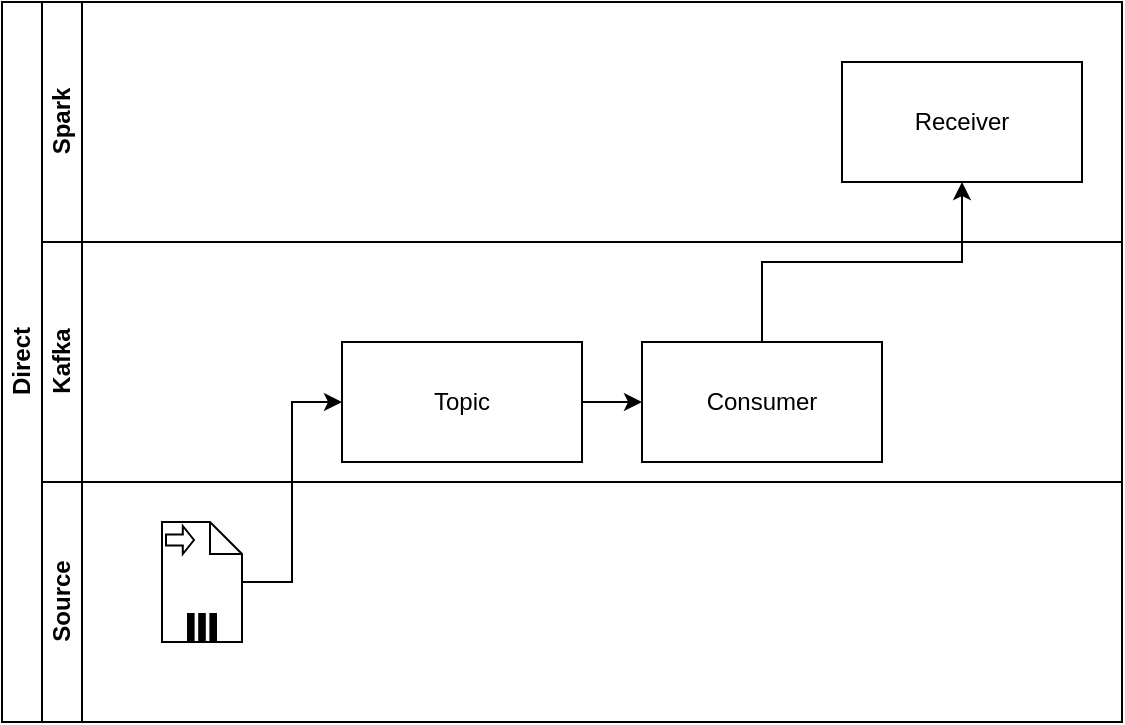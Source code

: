 <mxfile version="13.0.5" type="github">
  <diagram id="A-lRvXMCUyouXJSLUCNt" name="Page-1">
    <mxGraphModel dx="1038" dy="556" grid="1" gridSize="10" guides="1" tooltips="1" connect="1" arrows="1" fold="1" page="1" pageScale="1" pageWidth="827" pageHeight="1169" math="0" shadow="0">
      <root>
        <mxCell id="0" />
        <mxCell id="1" parent="0" />
        <mxCell id="0ghuIrE4dX-iRaHXYtQV-7" value="Direct" style="swimlane;html=1;childLayout=stackLayout;resizeParent=1;resizeParentMax=0;horizontal=0;startSize=20;horizontalStack=0;" vertex="1" parent="1">
          <mxGeometry x="100" y="60" width="560" height="360" as="geometry" />
        </mxCell>
        <mxCell id="0ghuIrE4dX-iRaHXYtQV-8" value="Spark" style="swimlane;html=1;startSize=20;horizontal=0;" vertex="1" parent="0ghuIrE4dX-iRaHXYtQV-7">
          <mxGeometry x="20" width="540" height="120" as="geometry" />
        </mxCell>
        <mxCell id="0ghuIrE4dX-iRaHXYtQV-5" value="Receiver" style="rounded=0;whiteSpace=wrap;html=1;" vertex="1" parent="0ghuIrE4dX-iRaHXYtQV-8">
          <mxGeometry x="400" y="30" width="120" height="60" as="geometry" />
        </mxCell>
        <mxCell id="0ghuIrE4dX-iRaHXYtQV-9" value="Kafka" style="swimlane;html=1;startSize=20;horizontal=0;" vertex="1" parent="0ghuIrE4dX-iRaHXYtQV-7">
          <mxGeometry x="20" y="120" width="540" height="120" as="geometry" />
        </mxCell>
        <mxCell id="0ghuIrE4dX-iRaHXYtQV-4" style="edgeStyle=orthogonalEdgeStyle;rounded=0;orthogonalLoop=1;jettySize=auto;html=1;entryX=0;entryY=0.5;entryDx=0;entryDy=0;" edge="1" parent="0ghuIrE4dX-iRaHXYtQV-9" source="0ghuIrE4dX-iRaHXYtQV-3" target="0ghuIrE4dX-iRaHXYtQV-2">
          <mxGeometry relative="1" as="geometry" />
        </mxCell>
        <mxCell id="0ghuIrE4dX-iRaHXYtQV-3" value="Topic" style="rounded=0;whiteSpace=wrap;html=1;" vertex="1" parent="0ghuIrE4dX-iRaHXYtQV-9">
          <mxGeometry x="150" y="50" width="120" height="60" as="geometry" />
        </mxCell>
        <mxCell id="0ghuIrE4dX-iRaHXYtQV-2" value="Consumer" style="rounded=0;whiteSpace=wrap;html=1;" vertex="1" parent="0ghuIrE4dX-iRaHXYtQV-9">
          <mxGeometry x="300" y="50" width="120" height="60" as="geometry" />
        </mxCell>
        <mxCell id="0ghuIrE4dX-iRaHXYtQV-10" value="Source" style="swimlane;html=1;startSize=20;horizontal=0;" vertex="1" parent="0ghuIrE4dX-iRaHXYtQV-7">
          <mxGeometry x="20" y="240" width="540" height="120" as="geometry" />
        </mxCell>
        <mxCell id="0ghuIrE4dX-iRaHXYtQV-15" value="" style="shape=note;whiteSpace=wrap;size=16;html=1;dropTarget=0;" vertex="1" parent="0ghuIrE4dX-iRaHXYtQV-10">
          <mxGeometry x="60" y="20" width="40" height="60" as="geometry" />
        </mxCell>
        <mxCell id="0ghuIrE4dX-iRaHXYtQV-16" value="" style="html=1;shape=singleArrow;arrowWidth=0.4;arrowSize=0.4;outlineConnect=0;" vertex="1" parent="0ghuIrE4dX-iRaHXYtQV-15">
          <mxGeometry width="14" height="14" relative="1" as="geometry">
            <mxPoint x="2" y="2" as="offset" />
          </mxGeometry>
        </mxCell>
        <mxCell id="0ghuIrE4dX-iRaHXYtQV-17" value="" style="html=1;whiteSpace=wrap;shape=parallelMarker;outlineConnect=0;" vertex="1" parent="0ghuIrE4dX-iRaHXYtQV-15">
          <mxGeometry x="0.5" y="1" width="14" height="14" relative="1" as="geometry">
            <mxPoint x="-7" y="-14" as="offset" />
          </mxGeometry>
        </mxCell>
        <mxCell id="0ghuIrE4dX-iRaHXYtQV-6" value="" style="edgeStyle=orthogonalEdgeStyle;rounded=0;orthogonalLoop=1;jettySize=auto;html=1;" edge="1" parent="0ghuIrE4dX-iRaHXYtQV-7" source="0ghuIrE4dX-iRaHXYtQV-2" target="0ghuIrE4dX-iRaHXYtQV-5">
          <mxGeometry relative="1" as="geometry" />
        </mxCell>
        <mxCell id="0ghuIrE4dX-iRaHXYtQV-18" style="edgeStyle=orthogonalEdgeStyle;rounded=0;orthogonalLoop=1;jettySize=auto;html=1;entryX=0;entryY=0.5;entryDx=0;entryDy=0;" edge="1" parent="0ghuIrE4dX-iRaHXYtQV-7" source="0ghuIrE4dX-iRaHXYtQV-15" target="0ghuIrE4dX-iRaHXYtQV-3">
          <mxGeometry relative="1" as="geometry" />
        </mxCell>
      </root>
    </mxGraphModel>
  </diagram>
</mxfile>
